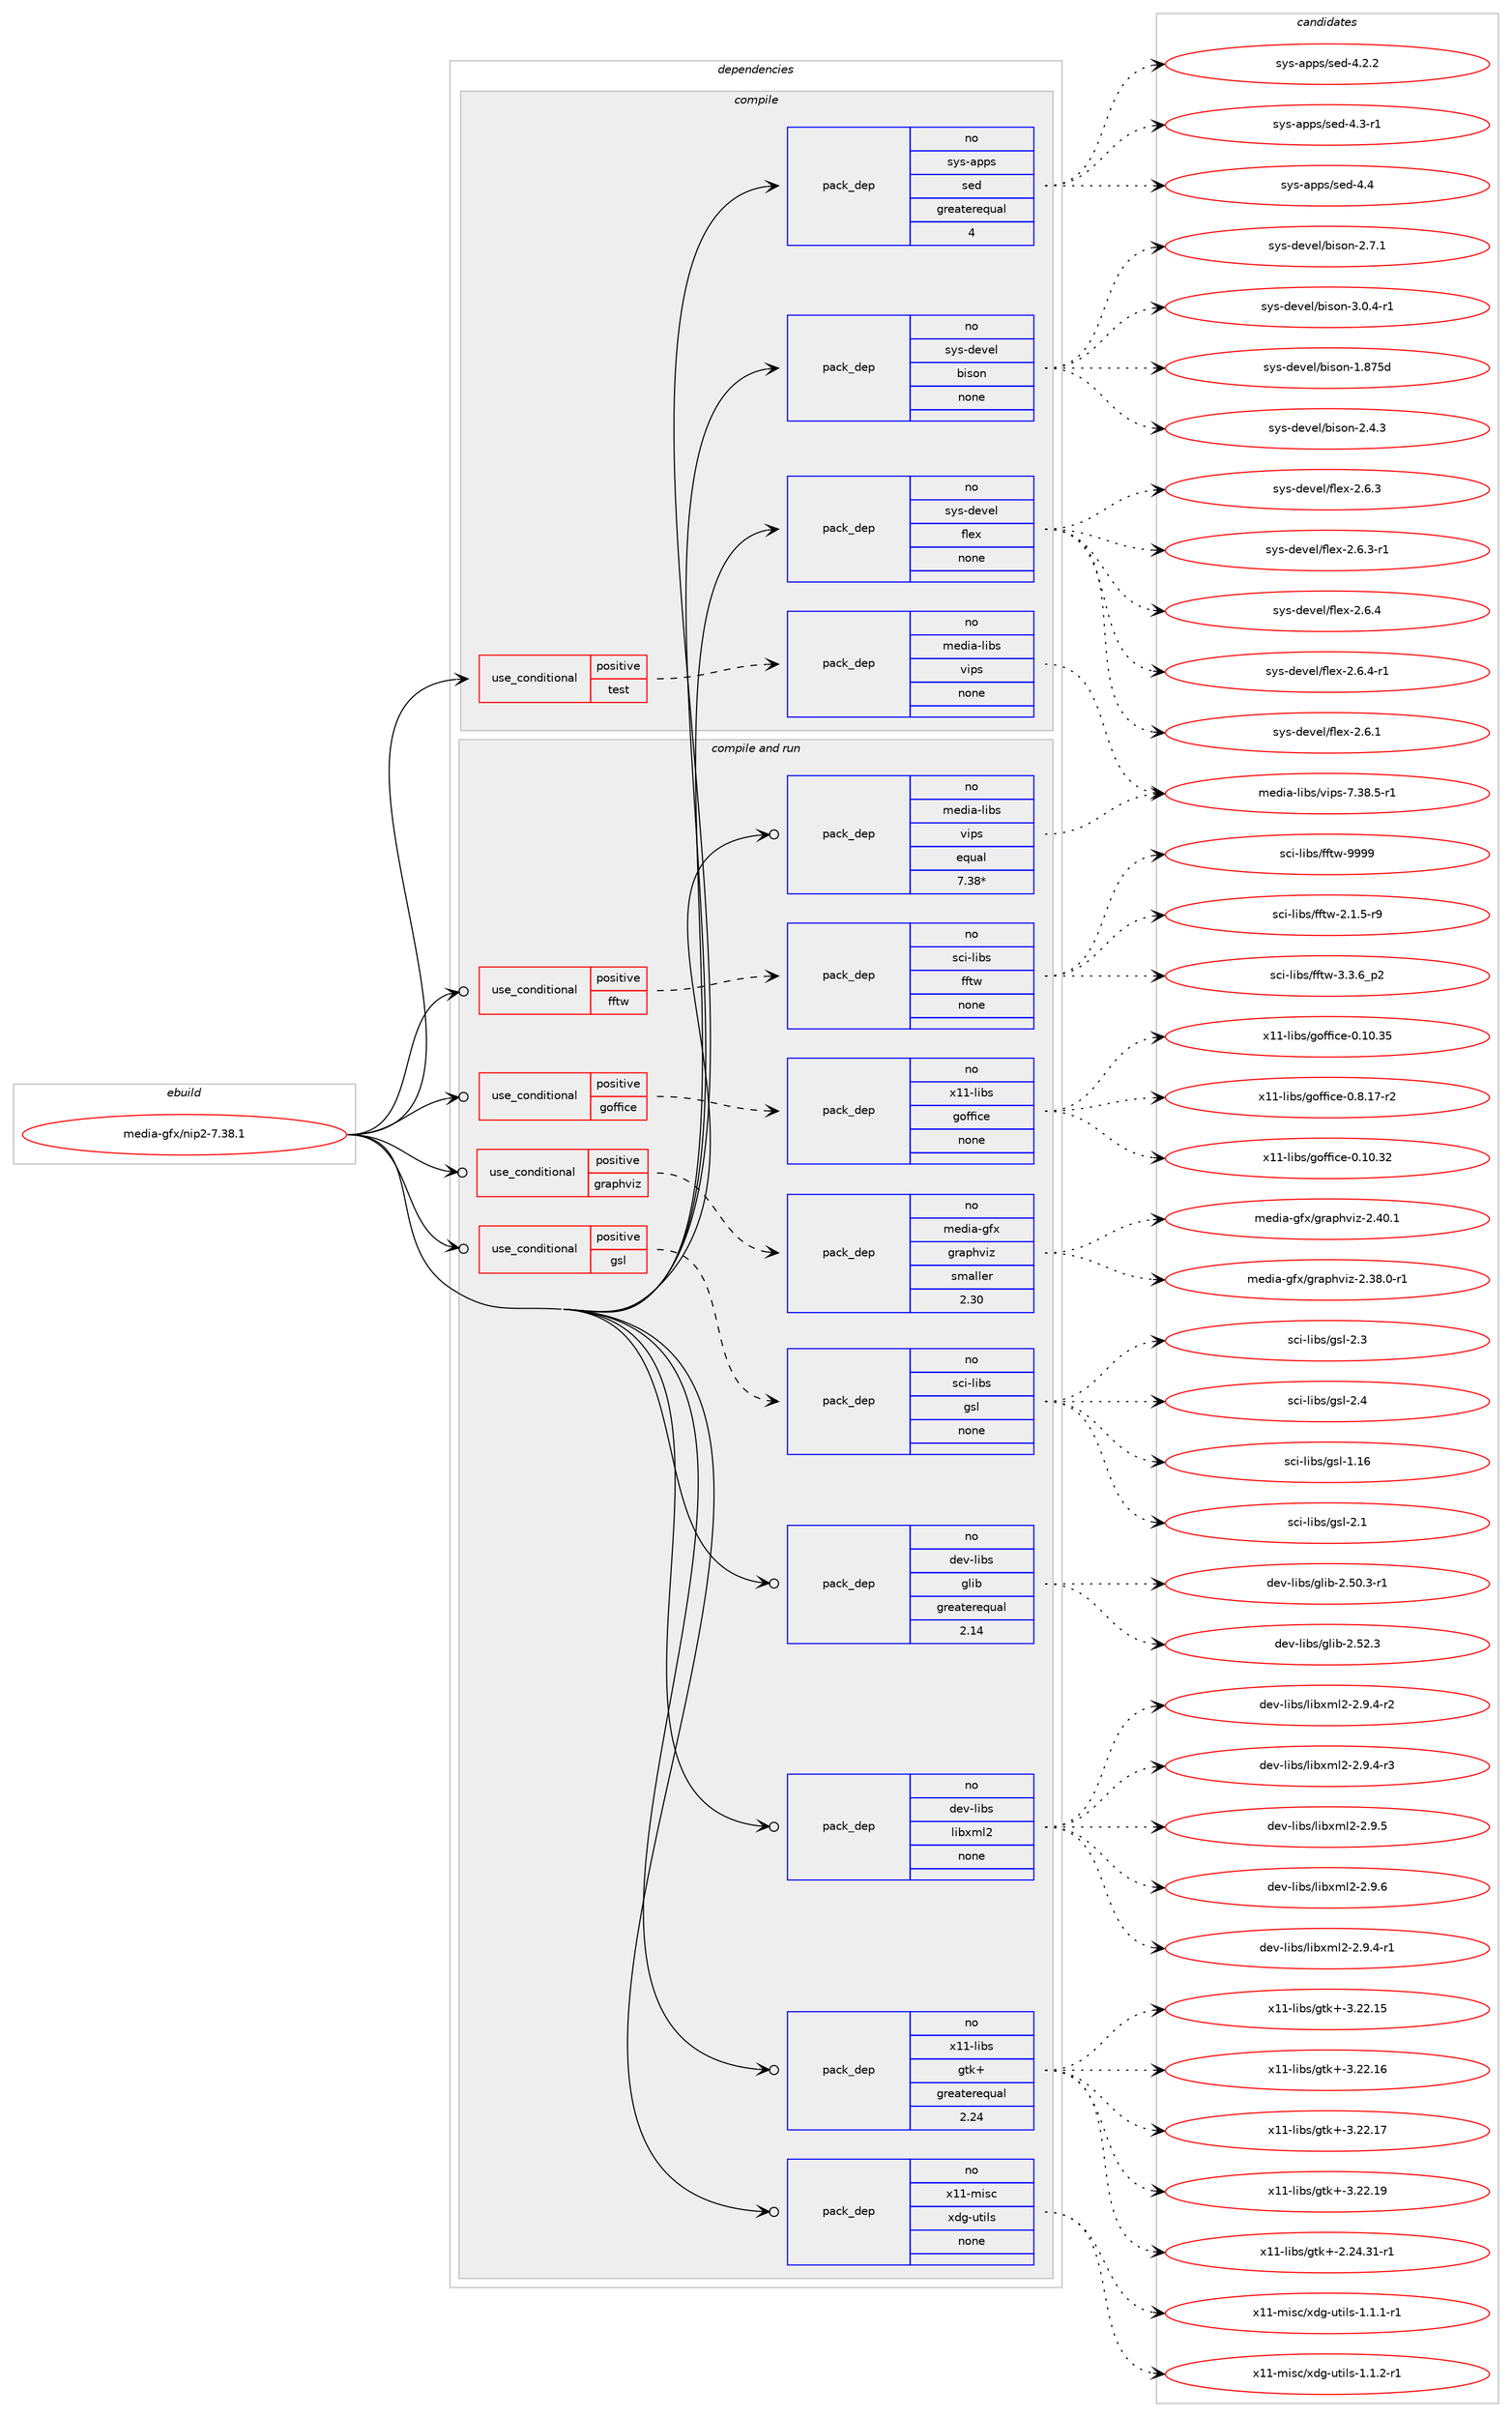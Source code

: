 digraph prolog {

# *************
# Graph options
# *************

newrank=true;
concentrate=true;
compound=true;
graph [rankdir=LR,fontname=Helvetica,fontsize=10,ranksep=1.5];#, ranksep=2.5, nodesep=0.2];
edge  [arrowhead=vee];
node  [fontname=Helvetica,fontsize=10];

# **********
# The ebuild
# **********

subgraph cluster_leftcol {
color=gray;
rank=same;
label=<<i>ebuild</i>>;
id [label="media-gfx/nip2-7.38.1", color=red, width=4, href="../media-gfx/nip2-7.38.1.svg"];
}

# ****************
# The dependencies
# ****************

subgraph cluster_midcol {
color=gray;
label=<<i>dependencies</i>>;
subgraph cluster_compile {
fillcolor="#eeeeee";
style=filled;
label=<<i>compile</i>>;
subgraph cond88317 {
dependency356803 [label=<<TABLE BORDER="0" CELLBORDER="1" CELLSPACING="0" CELLPADDING="4"><TR><TD ROWSPAN="3" CELLPADDING="10">use_conditional</TD></TR><TR><TD>positive</TD></TR><TR><TD>test</TD></TR></TABLE>>, shape=none, color=red];
subgraph pack263053 {
dependency356804 [label=<<TABLE BORDER="0" CELLBORDER="1" CELLSPACING="0" CELLPADDING="4" WIDTH="220"><TR><TD ROWSPAN="6" CELLPADDING="30">pack_dep</TD></TR><TR><TD WIDTH="110">no</TD></TR><TR><TD>media-libs</TD></TR><TR><TD>vips</TD></TR><TR><TD>none</TD></TR><TR><TD></TD></TR></TABLE>>, shape=none, color=blue];
}
dependency356803:e -> dependency356804:w [weight=20,style="dashed",arrowhead="vee"];
}
id:e -> dependency356803:w [weight=20,style="solid",arrowhead="vee"];
subgraph pack263054 {
dependency356805 [label=<<TABLE BORDER="0" CELLBORDER="1" CELLSPACING="0" CELLPADDING="4" WIDTH="220"><TR><TD ROWSPAN="6" CELLPADDING="30">pack_dep</TD></TR><TR><TD WIDTH="110">no</TD></TR><TR><TD>sys-apps</TD></TR><TR><TD>sed</TD></TR><TR><TD>greaterequal</TD></TR><TR><TD>4</TD></TR></TABLE>>, shape=none, color=blue];
}
id:e -> dependency356805:w [weight=20,style="solid",arrowhead="vee"];
subgraph pack263055 {
dependency356806 [label=<<TABLE BORDER="0" CELLBORDER="1" CELLSPACING="0" CELLPADDING="4" WIDTH="220"><TR><TD ROWSPAN="6" CELLPADDING="30">pack_dep</TD></TR><TR><TD WIDTH="110">no</TD></TR><TR><TD>sys-devel</TD></TR><TR><TD>bison</TD></TR><TR><TD>none</TD></TR><TR><TD></TD></TR></TABLE>>, shape=none, color=blue];
}
id:e -> dependency356806:w [weight=20,style="solid",arrowhead="vee"];
subgraph pack263056 {
dependency356807 [label=<<TABLE BORDER="0" CELLBORDER="1" CELLSPACING="0" CELLPADDING="4" WIDTH="220"><TR><TD ROWSPAN="6" CELLPADDING="30">pack_dep</TD></TR><TR><TD WIDTH="110">no</TD></TR><TR><TD>sys-devel</TD></TR><TR><TD>flex</TD></TR><TR><TD>none</TD></TR><TR><TD></TD></TR></TABLE>>, shape=none, color=blue];
}
id:e -> dependency356807:w [weight=20,style="solid",arrowhead="vee"];
}
subgraph cluster_compileandrun {
fillcolor="#eeeeee";
style=filled;
label=<<i>compile and run</i>>;
subgraph cond88318 {
dependency356808 [label=<<TABLE BORDER="0" CELLBORDER="1" CELLSPACING="0" CELLPADDING="4"><TR><TD ROWSPAN="3" CELLPADDING="10">use_conditional</TD></TR><TR><TD>positive</TD></TR><TR><TD>fftw</TD></TR></TABLE>>, shape=none, color=red];
subgraph pack263057 {
dependency356809 [label=<<TABLE BORDER="0" CELLBORDER="1" CELLSPACING="0" CELLPADDING="4" WIDTH="220"><TR><TD ROWSPAN="6" CELLPADDING="30">pack_dep</TD></TR><TR><TD WIDTH="110">no</TD></TR><TR><TD>sci-libs</TD></TR><TR><TD>fftw</TD></TR><TR><TD>none</TD></TR><TR><TD></TD></TR></TABLE>>, shape=none, color=blue];
}
dependency356808:e -> dependency356809:w [weight=20,style="dashed",arrowhead="vee"];
}
id:e -> dependency356808:w [weight=20,style="solid",arrowhead="odotvee"];
subgraph cond88319 {
dependency356810 [label=<<TABLE BORDER="0" CELLBORDER="1" CELLSPACING="0" CELLPADDING="4"><TR><TD ROWSPAN="3" CELLPADDING="10">use_conditional</TD></TR><TR><TD>positive</TD></TR><TR><TD>goffice</TD></TR></TABLE>>, shape=none, color=red];
subgraph pack263058 {
dependency356811 [label=<<TABLE BORDER="0" CELLBORDER="1" CELLSPACING="0" CELLPADDING="4" WIDTH="220"><TR><TD ROWSPAN="6" CELLPADDING="30">pack_dep</TD></TR><TR><TD WIDTH="110">no</TD></TR><TR><TD>x11-libs</TD></TR><TR><TD>goffice</TD></TR><TR><TD>none</TD></TR><TR><TD></TD></TR></TABLE>>, shape=none, color=blue];
}
dependency356810:e -> dependency356811:w [weight=20,style="dashed",arrowhead="vee"];
}
id:e -> dependency356810:w [weight=20,style="solid",arrowhead="odotvee"];
subgraph cond88320 {
dependency356812 [label=<<TABLE BORDER="0" CELLBORDER="1" CELLSPACING="0" CELLPADDING="4"><TR><TD ROWSPAN="3" CELLPADDING="10">use_conditional</TD></TR><TR><TD>positive</TD></TR><TR><TD>graphviz</TD></TR></TABLE>>, shape=none, color=red];
subgraph pack263059 {
dependency356813 [label=<<TABLE BORDER="0" CELLBORDER="1" CELLSPACING="0" CELLPADDING="4" WIDTH="220"><TR><TD ROWSPAN="6" CELLPADDING="30">pack_dep</TD></TR><TR><TD WIDTH="110">no</TD></TR><TR><TD>media-gfx</TD></TR><TR><TD>graphviz</TD></TR><TR><TD>smaller</TD></TR><TR><TD>2.30</TD></TR></TABLE>>, shape=none, color=blue];
}
dependency356812:e -> dependency356813:w [weight=20,style="dashed",arrowhead="vee"];
}
id:e -> dependency356812:w [weight=20,style="solid",arrowhead="odotvee"];
subgraph cond88321 {
dependency356814 [label=<<TABLE BORDER="0" CELLBORDER="1" CELLSPACING="0" CELLPADDING="4"><TR><TD ROWSPAN="3" CELLPADDING="10">use_conditional</TD></TR><TR><TD>positive</TD></TR><TR><TD>gsl</TD></TR></TABLE>>, shape=none, color=red];
subgraph pack263060 {
dependency356815 [label=<<TABLE BORDER="0" CELLBORDER="1" CELLSPACING="0" CELLPADDING="4" WIDTH="220"><TR><TD ROWSPAN="6" CELLPADDING="30">pack_dep</TD></TR><TR><TD WIDTH="110">no</TD></TR><TR><TD>sci-libs</TD></TR><TR><TD>gsl</TD></TR><TR><TD>none</TD></TR><TR><TD></TD></TR></TABLE>>, shape=none, color=blue];
}
dependency356814:e -> dependency356815:w [weight=20,style="dashed",arrowhead="vee"];
}
id:e -> dependency356814:w [weight=20,style="solid",arrowhead="odotvee"];
subgraph pack263061 {
dependency356816 [label=<<TABLE BORDER="0" CELLBORDER="1" CELLSPACING="0" CELLPADDING="4" WIDTH="220"><TR><TD ROWSPAN="6" CELLPADDING="30">pack_dep</TD></TR><TR><TD WIDTH="110">no</TD></TR><TR><TD>dev-libs</TD></TR><TR><TD>glib</TD></TR><TR><TD>greaterequal</TD></TR><TR><TD>2.14</TD></TR></TABLE>>, shape=none, color=blue];
}
id:e -> dependency356816:w [weight=20,style="solid",arrowhead="odotvee"];
subgraph pack263062 {
dependency356817 [label=<<TABLE BORDER="0" CELLBORDER="1" CELLSPACING="0" CELLPADDING="4" WIDTH="220"><TR><TD ROWSPAN="6" CELLPADDING="30">pack_dep</TD></TR><TR><TD WIDTH="110">no</TD></TR><TR><TD>dev-libs</TD></TR><TR><TD>libxml2</TD></TR><TR><TD>none</TD></TR><TR><TD></TD></TR></TABLE>>, shape=none, color=blue];
}
id:e -> dependency356817:w [weight=20,style="solid",arrowhead="odotvee"];
subgraph pack263063 {
dependency356818 [label=<<TABLE BORDER="0" CELLBORDER="1" CELLSPACING="0" CELLPADDING="4" WIDTH="220"><TR><TD ROWSPAN="6" CELLPADDING="30">pack_dep</TD></TR><TR><TD WIDTH="110">no</TD></TR><TR><TD>media-libs</TD></TR><TR><TD>vips</TD></TR><TR><TD>equal</TD></TR><TR><TD>7.38*</TD></TR></TABLE>>, shape=none, color=blue];
}
id:e -> dependency356818:w [weight=20,style="solid",arrowhead="odotvee"];
subgraph pack263064 {
dependency356819 [label=<<TABLE BORDER="0" CELLBORDER="1" CELLSPACING="0" CELLPADDING="4" WIDTH="220"><TR><TD ROWSPAN="6" CELLPADDING="30">pack_dep</TD></TR><TR><TD WIDTH="110">no</TD></TR><TR><TD>x11-libs</TD></TR><TR><TD>gtk+</TD></TR><TR><TD>greaterequal</TD></TR><TR><TD>2.24</TD></TR></TABLE>>, shape=none, color=blue];
}
id:e -> dependency356819:w [weight=20,style="solid",arrowhead="odotvee"];
subgraph pack263065 {
dependency356820 [label=<<TABLE BORDER="0" CELLBORDER="1" CELLSPACING="0" CELLPADDING="4" WIDTH="220"><TR><TD ROWSPAN="6" CELLPADDING="30">pack_dep</TD></TR><TR><TD WIDTH="110">no</TD></TR><TR><TD>x11-misc</TD></TR><TR><TD>xdg-utils</TD></TR><TR><TD>none</TD></TR><TR><TD></TD></TR></TABLE>>, shape=none, color=blue];
}
id:e -> dependency356820:w [weight=20,style="solid",arrowhead="odotvee"];
}
subgraph cluster_run {
fillcolor="#eeeeee";
style=filled;
label=<<i>run</i>>;
}
}

# **************
# The candidates
# **************

subgraph cluster_choices {
rank=same;
color=gray;
label=<<i>candidates</i>>;

subgraph choice263053 {
color=black;
nodesep=1;
choice10910110010597451081059811547118105112115455546515646534511449 [label="media-libs/vips-7.38.5-r1", color=red, width=4,href="../media-libs/vips-7.38.5-r1.svg"];
dependency356804:e -> choice10910110010597451081059811547118105112115455546515646534511449:w [style=dotted,weight="100"];
}
subgraph choice263054 {
color=black;
nodesep=1;
choice115121115459711211211547115101100455246504650 [label="sys-apps/sed-4.2.2", color=red, width=4,href="../sys-apps/sed-4.2.2.svg"];
choice115121115459711211211547115101100455246514511449 [label="sys-apps/sed-4.3-r1", color=red, width=4,href="../sys-apps/sed-4.3-r1.svg"];
choice11512111545971121121154711510110045524652 [label="sys-apps/sed-4.4", color=red, width=4,href="../sys-apps/sed-4.4.svg"];
dependency356805:e -> choice115121115459711211211547115101100455246504650:w [style=dotted,weight="100"];
dependency356805:e -> choice115121115459711211211547115101100455246514511449:w [style=dotted,weight="100"];
dependency356805:e -> choice11512111545971121121154711510110045524652:w [style=dotted,weight="100"];
}
subgraph choice263055 {
color=black;
nodesep=1;
choice115121115451001011181011084798105115111110454946565553100 [label="sys-devel/bison-1.875d", color=red, width=4,href="../sys-devel/bison-1.875d.svg"];
choice115121115451001011181011084798105115111110455046524651 [label="sys-devel/bison-2.4.3", color=red, width=4,href="../sys-devel/bison-2.4.3.svg"];
choice115121115451001011181011084798105115111110455046554649 [label="sys-devel/bison-2.7.1", color=red, width=4,href="../sys-devel/bison-2.7.1.svg"];
choice1151211154510010111810110847981051151111104551464846524511449 [label="sys-devel/bison-3.0.4-r1", color=red, width=4,href="../sys-devel/bison-3.0.4-r1.svg"];
dependency356806:e -> choice115121115451001011181011084798105115111110454946565553100:w [style=dotted,weight="100"];
dependency356806:e -> choice115121115451001011181011084798105115111110455046524651:w [style=dotted,weight="100"];
dependency356806:e -> choice115121115451001011181011084798105115111110455046554649:w [style=dotted,weight="100"];
dependency356806:e -> choice1151211154510010111810110847981051151111104551464846524511449:w [style=dotted,weight="100"];
}
subgraph choice263056 {
color=black;
nodesep=1;
choice1151211154510010111810110847102108101120455046544649 [label="sys-devel/flex-2.6.1", color=red, width=4,href="../sys-devel/flex-2.6.1.svg"];
choice1151211154510010111810110847102108101120455046544651 [label="sys-devel/flex-2.6.3", color=red, width=4,href="../sys-devel/flex-2.6.3.svg"];
choice11512111545100101118101108471021081011204550465446514511449 [label="sys-devel/flex-2.6.3-r1", color=red, width=4,href="../sys-devel/flex-2.6.3-r1.svg"];
choice1151211154510010111810110847102108101120455046544652 [label="sys-devel/flex-2.6.4", color=red, width=4,href="../sys-devel/flex-2.6.4.svg"];
choice11512111545100101118101108471021081011204550465446524511449 [label="sys-devel/flex-2.6.4-r1", color=red, width=4,href="../sys-devel/flex-2.6.4-r1.svg"];
dependency356807:e -> choice1151211154510010111810110847102108101120455046544649:w [style=dotted,weight="100"];
dependency356807:e -> choice1151211154510010111810110847102108101120455046544651:w [style=dotted,weight="100"];
dependency356807:e -> choice11512111545100101118101108471021081011204550465446514511449:w [style=dotted,weight="100"];
dependency356807:e -> choice1151211154510010111810110847102108101120455046544652:w [style=dotted,weight="100"];
dependency356807:e -> choice11512111545100101118101108471021081011204550465446524511449:w [style=dotted,weight="100"];
}
subgraph choice263057 {
color=black;
nodesep=1;
choice115991054510810598115471021021161194550464946534511457 [label="sci-libs/fftw-2.1.5-r9", color=red, width=4,href="../sci-libs/fftw-2.1.5-r9.svg"];
choice115991054510810598115471021021161194551465146549511250 [label="sci-libs/fftw-3.3.6_p2", color=red, width=4,href="../sci-libs/fftw-3.3.6_p2.svg"];
choice115991054510810598115471021021161194557575757 [label="sci-libs/fftw-9999", color=red, width=4,href="../sci-libs/fftw-9999.svg"];
dependency356809:e -> choice115991054510810598115471021021161194550464946534511457:w [style=dotted,weight="100"];
dependency356809:e -> choice115991054510810598115471021021161194551465146549511250:w [style=dotted,weight="100"];
dependency356809:e -> choice115991054510810598115471021021161194557575757:w [style=dotted,weight="100"];
}
subgraph choice263058 {
color=black;
nodesep=1;
choice1204949451081059811547103111102102105991014548464948465150 [label="x11-libs/goffice-0.10.32", color=red, width=4,href="../x11-libs/goffice-0.10.32.svg"];
choice1204949451081059811547103111102102105991014548464948465153 [label="x11-libs/goffice-0.10.35", color=red, width=4,href="../x11-libs/goffice-0.10.35.svg"];
choice120494945108105981154710311110210210599101454846564649554511450 [label="x11-libs/goffice-0.8.17-r2", color=red, width=4,href="../x11-libs/goffice-0.8.17-r2.svg"];
dependency356811:e -> choice1204949451081059811547103111102102105991014548464948465150:w [style=dotted,weight="100"];
dependency356811:e -> choice1204949451081059811547103111102102105991014548464948465153:w [style=dotted,weight="100"];
dependency356811:e -> choice120494945108105981154710311110210210599101454846564649554511450:w [style=dotted,weight="100"];
}
subgraph choice263059 {
color=black;
nodesep=1;
choice10910110010597451031021204710311497112104118105122455046515646484511449 [label="media-gfx/graphviz-2.38.0-r1", color=red, width=4,href="../media-gfx/graphviz-2.38.0-r1.svg"];
choice1091011001059745103102120471031149711210411810512245504652484649 [label="media-gfx/graphviz-2.40.1", color=red, width=4,href="../media-gfx/graphviz-2.40.1.svg"];
dependency356813:e -> choice10910110010597451031021204710311497112104118105122455046515646484511449:w [style=dotted,weight="100"];
dependency356813:e -> choice1091011001059745103102120471031149711210411810512245504652484649:w [style=dotted,weight="100"];
}
subgraph choice263060 {
color=black;
nodesep=1;
choice115991054510810598115471031151084549464954 [label="sci-libs/gsl-1.16", color=red, width=4,href="../sci-libs/gsl-1.16.svg"];
choice1159910545108105981154710311510845504649 [label="sci-libs/gsl-2.1", color=red, width=4,href="../sci-libs/gsl-2.1.svg"];
choice1159910545108105981154710311510845504651 [label="sci-libs/gsl-2.3", color=red, width=4,href="../sci-libs/gsl-2.3.svg"];
choice1159910545108105981154710311510845504652 [label="sci-libs/gsl-2.4", color=red, width=4,href="../sci-libs/gsl-2.4.svg"];
dependency356815:e -> choice115991054510810598115471031151084549464954:w [style=dotted,weight="100"];
dependency356815:e -> choice1159910545108105981154710311510845504649:w [style=dotted,weight="100"];
dependency356815:e -> choice1159910545108105981154710311510845504651:w [style=dotted,weight="100"];
dependency356815:e -> choice1159910545108105981154710311510845504652:w [style=dotted,weight="100"];
}
subgraph choice263061 {
color=black;
nodesep=1;
choice10010111845108105981154710310810598455046534846514511449 [label="dev-libs/glib-2.50.3-r1", color=red, width=4,href="../dev-libs/glib-2.50.3-r1.svg"];
choice1001011184510810598115471031081059845504653504651 [label="dev-libs/glib-2.52.3", color=red, width=4,href="../dev-libs/glib-2.52.3.svg"];
dependency356816:e -> choice10010111845108105981154710310810598455046534846514511449:w [style=dotted,weight="100"];
dependency356816:e -> choice1001011184510810598115471031081059845504653504651:w [style=dotted,weight="100"];
}
subgraph choice263062 {
color=black;
nodesep=1;
choice10010111845108105981154710810598120109108504550465746524511449 [label="dev-libs/libxml2-2.9.4-r1", color=red, width=4,href="../dev-libs/libxml2-2.9.4-r1.svg"];
choice10010111845108105981154710810598120109108504550465746524511450 [label="dev-libs/libxml2-2.9.4-r2", color=red, width=4,href="../dev-libs/libxml2-2.9.4-r2.svg"];
choice10010111845108105981154710810598120109108504550465746524511451 [label="dev-libs/libxml2-2.9.4-r3", color=red, width=4,href="../dev-libs/libxml2-2.9.4-r3.svg"];
choice1001011184510810598115471081059812010910850455046574653 [label="dev-libs/libxml2-2.9.5", color=red, width=4,href="../dev-libs/libxml2-2.9.5.svg"];
choice1001011184510810598115471081059812010910850455046574654 [label="dev-libs/libxml2-2.9.6", color=red, width=4,href="../dev-libs/libxml2-2.9.6.svg"];
dependency356817:e -> choice10010111845108105981154710810598120109108504550465746524511449:w [style=dotted,weight="100"];
dependency356817:e -> choice10010111845108105981154710810598120109108504550465746524511450:w [style=dotted,weight="100"];
dependency356817:e -> choice10010111845108105981154710810598120109108504550465746524511451:w [style=dotted,weight="100"];
dependency356817:e -> choice1001011184510810598115471081059812010910850455046574653:w [style=dotted,weight="100"];
dependency356817:e -> choice1001011184510810598115471081059812010910850455046574654:w [style=dotted,weight="100"];
}
subgraph choice263063 {
color=black;
nodesep=1;
choice10910110010597451081059811547118105112115455546515646534511449 [label="media-libs/vips-7.38.5-r1", color=red, width=4,href="../media-libs/vips-7.38.5-r1.svg"];
dependency356818:e -> choice10910110010597451081059811547118105112115455546515646534511449:w [style=dotted,weight="100"];
}
subgraph choice263064 {
color=black;
nodesep=1;
choice12049494510810598115471031161074345504650524651494511449 [label="x11-libs/gtk+-2.24.31-r1", color=red, width=4,href="../x11-libs/gtk+-2.24.31-r1.svg"];
choice1204949451081059811547103116107434551465050464953 [label="x11-libs/gtk+-3.22.15", color=red, width=4,href="../x11-libs/gtk+-3.22.15.svg"];
choice1204949451081059811547103116107434551465050464954 [label="x11-libs/gtk+-3.22.16", color=red, width=4,href="../x11-libs/gtk+-3.22.16.svg"];
choice1204949451081059811547103116107434551465050464955 [label="x11-libs/gtk+-3.22.17", color=red, width=4,href="../x11-libs/gtk+-3.22.17.svg"];
choice1204949451081059811547103116107434551465050464957 [label="x11-libs/gtk+-3.22.19", color=red, width=4,href="../x11-libs/gtk+-3.22.19.svg"];
dependency356819:e -> choice12049494510810598115471031161074345504650524651494511449:w [style=dotted,weight="100"];
dependency356819:e -> choice1204949451081059811547103116107434551465050464953:w [style=dotted,weight="100"];
dependency356819:e -> choice1204949451081059811547103116107434551465050464954:w [style=dotted,weight="100"];
dependency356819:e -> choice1204949451081059811547103116107434551465050464955:w [style=dotted,weight="100"];
dependency356819:e -> choice1204949451081059811547103116107434551465050464957:w [style=dotted,weight="100"];
}
subgraph choice263065 {
color=black;
nodesep=1;
choice1204949451091051159947120100103451171161051081154549464946494511449 [label="x11-misc/xdg-utils-1.1.1-r1", color=red, width=4,href="../x11-misc/xdg-utils-1.1.1-r1.svg"];
choice1204949451091051159947120100103451171161051081154549464946504511449 [label="x11-misc/xdg-utils-1.1.2-r1", color=red, width=4,href="../x11-misc/xdg-utils-1.1.2-r1.svg"];
dependency356820:e -> choice1204949451091051159947120100103451171161051081154549464946494511449:w [style=dotted,weight="100"];
dependency356820:e -> choice1204949451091051159947120100103451171161051081154549464946504511449:w [style=dotted,weight="100"];
}
}

}
